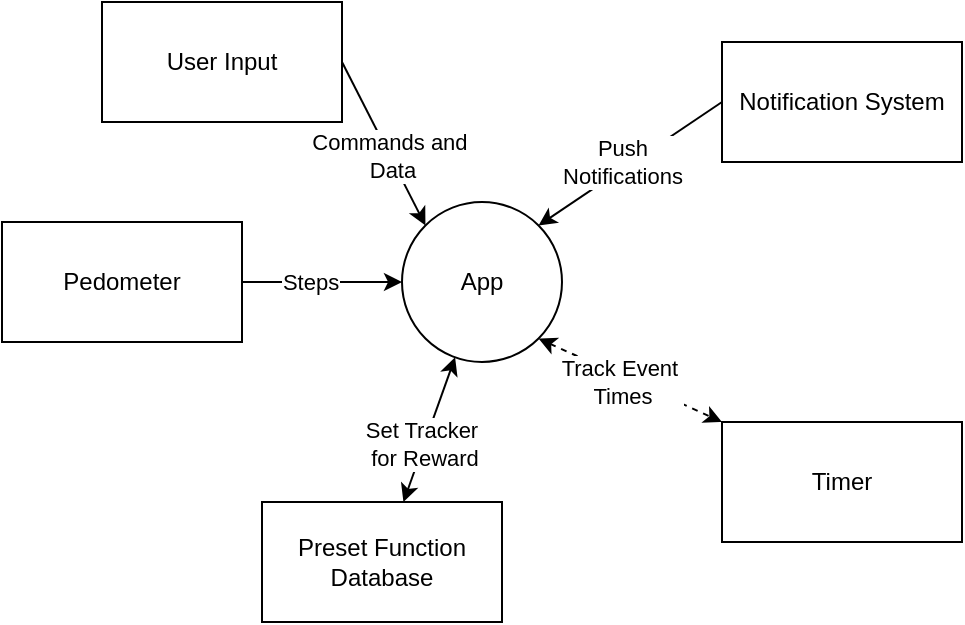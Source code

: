 <mxfile version="20.5.0" type="device"><diagram id="74UZ-wtacq0IRgPx1WyE" name="Page-1"><mxGraphModel dx="1038" dy="571" grid="1" gridSize="10" guides="1" tooltips="1" connect="1" arrows="1" fold="1" page="1" pageScale="1" pageWidth="850" pageHeight="1100" math="0" shadow="0"><root><mxCell id="0"/><mxCell id="1" parent="0"/><mxCell id="CfLdou75Ug8f5V-_hfQt-24" style="edgeStyle=none;rounded=0;orthogonalLoop=1;jettySize=auto;html=1;exitX=1;exitY=1;exitDx=0;exitDy=0;entryX=0;entryY=0;entryDx=0;entryDy=0;startArrow=classic;startFill=1;dashed=1;" parent="1" source="CfLdou75Ug8f5V-_hfQt-1" target="CfLdou75Ug8f5V-_hfQt-6" edge="1"><mxGeometry relative="1" as="geometry"/></mxCell><mxCell id="CfLdou75Ug8f5V-_hfQt-25" value="Track Event&amp;nbsp;&lt;br&gt;Times" style="edgeLabel;html=1;align=center;verticalAlign=middle;resizable=0;points=[];" parent="CfLdou75Ug8f5V-_hfQt-24" vertex="1" connectable="0"><mxGeometry x="-0.231" relative="1" as="geometry"><mxPoint x="6" y="6" as="offset"/></mxGeometry></mxCell><mxCell id="CfLdou75Ug8f5V-_hfQt-1" value="App" style="ellipse;whiteSpace=wrap;html=1;aspect=fixed;" parent="1" vertex="1"><mxGeometry x="380" y="260" width="80" height="80" as="geometry"/></mxCell><mxCell id="CfLdou75Ug8f5V-_hfQt-8" style="rounded=0;orthogonalLoop=1;jettySize=auto;html=1;exitX=1;exitY=0.5;exitDx=0;exitDy=0;entryX=0;entryY=0;entryDx=0;entryDy=0;" parent="1" source="CfLdou75Ug8f5V-_hfQt-2" target="CfLdou75Ug8f5V-_hfQt-1" edge="1"><mxGeometry relative="1" as="geometry"/></mxCell><mxCell id="CfLdou75Ug8f5V-_hfQt-9" value="Commands and&amp;nbsp;&lt;br&gt;Data" style="edgeLabel;html=1;align=center;verticalAlign=middle;resizable=0;points=[];" parent="CfLdou75Ug8f5V-_hfQt-8" vertex="1" connectable="0"><mxGeometry x="0.167" y="1" relative="1" as="geometry"><mxPoint as="offset"/></mxGeometry></mxCell><mxCell id="CfLdou75Ug8f5V-_hfQt-2" value="User Input" style="rounded=0;whiteSpace=wrap;html=1;" parent="1" vertex="1"><mxGeometry x="230" y="160" width="120" height="60" as="geometry"/></mxCell><mxCell id="CfLdou75Ug8f5V-_hfQt-10" style="edgeStyle=none;rounded=0;orthogonalLoop=1;jettySize=auto;html=1;exitX=0;exitY=0.5;exitDx=0;exitDy=0;entryX=1;entryY=0;entryDx=0;entryDy=0;startArrow=none;startFill=0;endArrow=classic;endFill=1;" parent="1" source="CfLdou75Ug8f5V-_hfQt-3" target="CfLdou75Ug8f5V-_hfQt-1" edge="1"><mxGeometry relative="1" as="geometry"/></mxCell><mxCell id="CfLdou75Ug8f5V-_hfQt-19" value="Push&lt;br&gt;Notifications" style="edgeLabel;html=1;align=center;verticalAlign=middle;resizable=0;points=[];" parent="CfLdou75Ug8f5V-_hfQt-10" vertex="1" connectable="0"><mxGeometry x="-0.264" y="-4" relative="1" as="geometry"><mxPoint x="-14" y="10" as="offset"/></mxGeometry></mxCell><mxCell id="CfLdou75Ug8f5V-_hfQt-3" value="Notification System" style="rounded=0;whiteSpace=wrap;html=1;" parent="1" vertex="1"><mxGeometry x="540" y="180" width="120" height="60" as="geometry"/></mxCell><mxCell id="CfLdou75Ug8f5V-_hfQt-11" style="edgeStyle=none;rounded=0;orthogonalLoop=1;jettySize=auto;html=1;exitX=1;exitY=0.5;exitDx=0;exitDy=0;entryX=0;entryY=0.5;entryDx=0;entryDy=0;" parent="1" source="CfLdou75Ug8f5V-_hfQt-5" target="CfLdou75Ug8f5V-_hfQt-1" edge="1"><mxGeometry relative="1" as="geometry"/></mxCell><mxCell id="CfLdou75Ug8f5V-_hfQt-12" value="Steps" style="edgeLabel;html=1;align=center;verticalAlign=middle;resizable=0;points=[];" parent="CfLdou75Ug8f5V-_hfQt-11" vertex="1" connectable="0"><mxGeometry x="-0.149" y="-4" relative="1" as="geometry"><mxPoint y="-4" as="offset"/></mxGeometry></mxCell><mxCell id="CfLdou75Ug8f5V-_hfQt-5" value="Pedometer" style="rounded=0;whiteSpace=wrap;html=1;" parent="1" vertex="1"><mxGeometry x="180" y="270" width="120" height="60" as="geometry"/></mxCell><mxCell id="CfLdou75Ug8f5V-_hfQt-6" value="Timer" style="rounded=0;whiteSpace=wrap;html=1;" parent="1" vertex="1"><mxGeometry x="540" y="370" width="120" height="60" as="geometry"/></mxCell><mxCell id="VqLGhXQoeO1IZqeRr_G--5" value="" style="edgeStyle=none;rounded=0;orthogonalLoop=1;jettySize=auto;html=1;startArrow=classic;startFill=1;" parent="1" source="VqLGhXQoeO1IZqeRr_G--4" target="CfLdou75Ug8f5V-_hfQt-1" edge="1"><mxGeometry relative="1" as="geometry"/></mxCell><mxCell id="VqLGhXQoeO1IZqeRr_G--6" value="Set Tracker&amp;nbsp;&lt;br&gt;for Reward" style="edgeLabel;html=1;align=center;verticalAlign=middle;resizable=0;points=[];" parent="VqLGhXQoeO1IZqeRr_G--5" vertex="1" connectable="0"><mxGeometry x="-0.217" relative="1" as="geometry"><mxPoint y="-1" as="offset"/></mxGeometry></mxCell><mxCell id="VqLGhXQoeO1IZqeRr_G--4" value="Preset Function&lt;br&gt;Database" style="rounded=0;whiteSpace=wrap;html=1;" parent="1" vertex="1"><mxGeometry x="310" y="410" width="120" height="60" as="geometry"/></mxCell></root></mxGraphModel></diagram></mxfile>